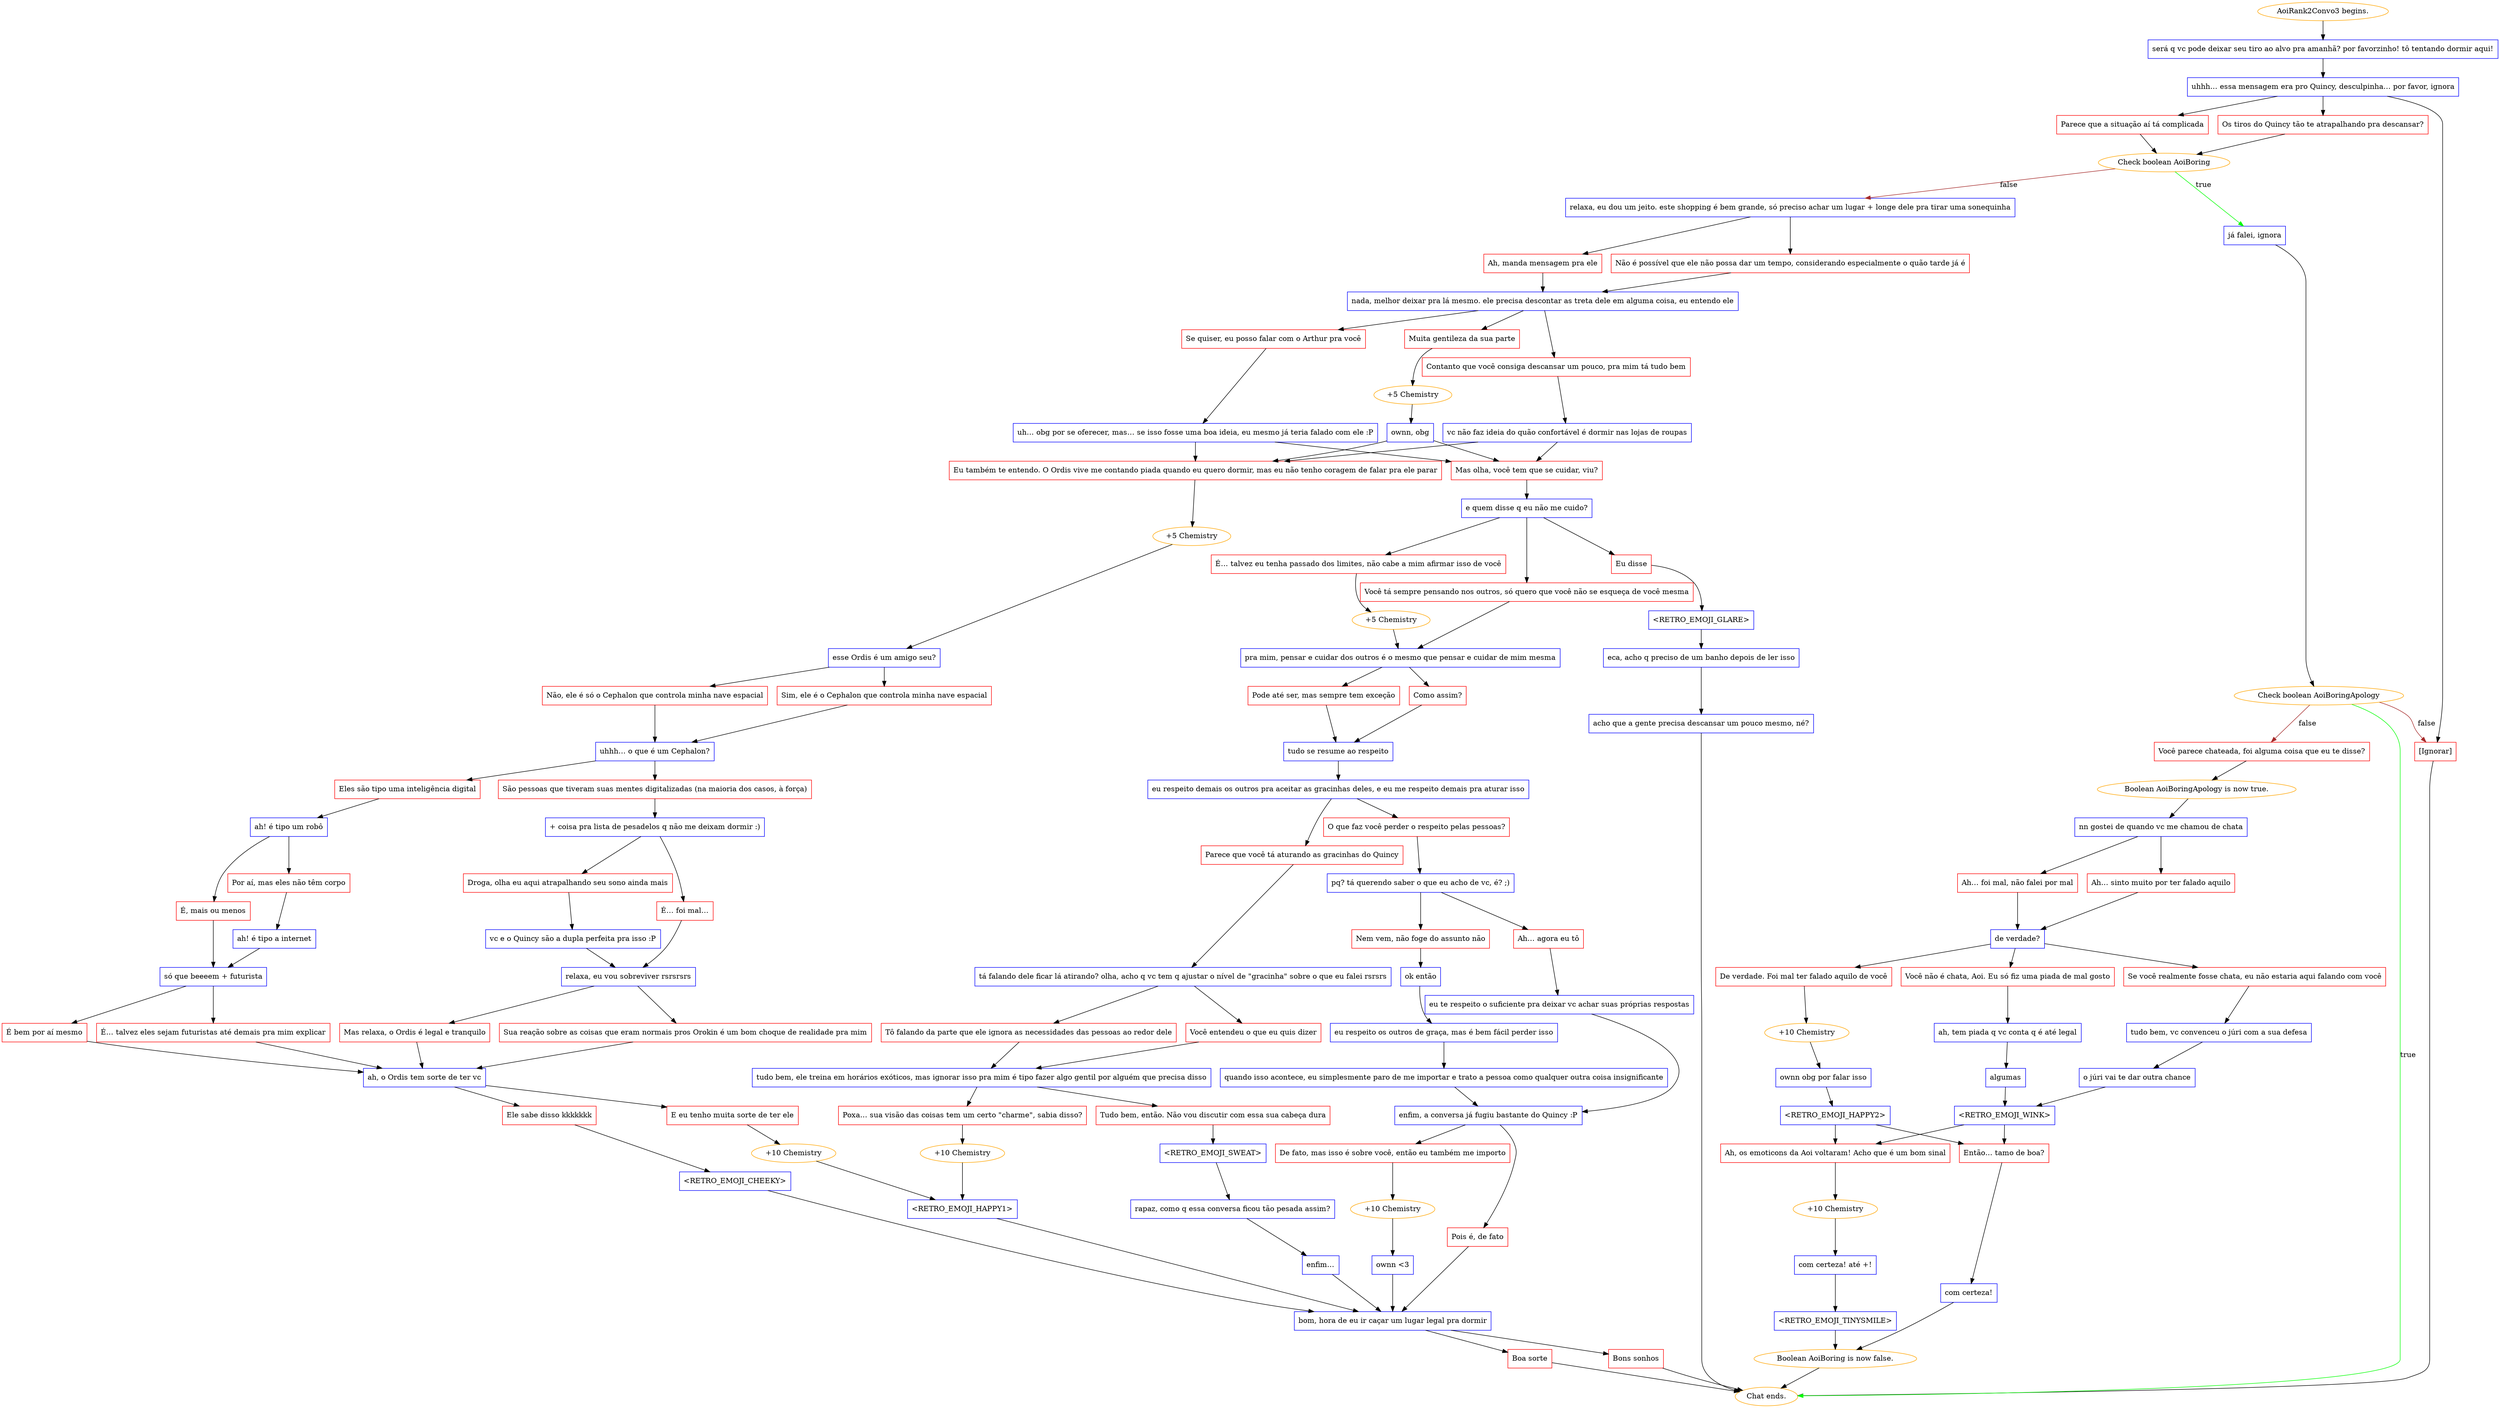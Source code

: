 digraph {
	"AoiRank2Convo3 begins." [color=orange];
		"AoiRank2Convo3 begins." -> j7489046;
	j7489046 [label="será q vc pode deixar seu tiro ao alvo pra amanhã? por favorzinho! tô tentando dormir aqui!",shape=box,color=blue];
		j7489046 -> j3452901268;
	j3452901268 [label="uhhh… essa mensagem era pro Quincy, desculpinha… por favor, ignora",shape=box,color=blue];
		j3452901268 -> j3655314172;
		j3452901268 -> j1840590787;
		j3452901268 -> j1678137900;
	j3655314172 [label="Os tiros do Quincy tão te atrapalhando pra descansar?",shape=box,color=red];
		j3655314172 -> j984047784;
	j1840590787 [label="Parece que a situação aí tá complicada",shape=box,color=red];
		j1840590787 -> j984047784;
	j1678137900 [label="[Ignorar]",shape=box,color=red];
		j1678137900 -> "Chat ends.";
	j984047784 [label="Check boolean AoiBoring",color=orange];
		j984047784 -> j2720411969 [label=true,color=green];
		j984047784 -> j1064289069 [label=false,color=brown];
	"Chat ends." [color=orange];
	j2720411969 [label="já falei, ignora",shape=box,color=blue];
		j2720411969 -> j1748829211;
	j1064289069 [label="relaxa, eu dou um jeito. este shopping é bem grande, só preciso achar um lugar + longe dele pra tirar uma sonequinha",shape=box,color=blue];
		j1064289069 -> j2963731223;
		j1064289069 -> j2088639513;
	j1748829211 [label="Check boolean AoiBoringApology",color=orange];
		j1748829211 -> "Chat ends." [label=true,color=green];
		j1748829211 -> j960216603 [label=false,color=brown];
		j1748829211 -> j1678137900 [label=false,color=brown];
	j2963731223 [label="Não é possível que ele não possa dar um tempo, considerando especialmente o quão tarde já é",shape=box,color=red];
		j2963731223 -> j3747416065;
	j2088639513 [label="Ah, manda mensagem pra ele",shape=box,color=red];
		j2088639513 -> j3747416065;
	j960216603 [label="Você parece chateada, foi alguma coisa que eu te disse?",shape=box,color=red];
		j960216603 -> j2133250413;
	j3747416065 [label="nada, melhor deixar pra lá mesmo. ele precisa descontar as treta dele em alguma coisa, eu entendo ele",shape=box,color=blue];
		j3747416065 -> j1499258023;
		j3747416065 -> j181541645;
		j3747416065 -> j3327798369;
	j2133250413 [label="Boolean AoiBoringApology is now true.",color=orange];
		j2133250413 -> j2832802760;
	j1499258023 [label="Se quiser, eu posso falar com o Arthur pra você",shape=box,color=red];
		j1499258023 -> j4094994362;
	j181541645 [label="Muita gentileza da sua parte",shape=box,color=red];
		j181541645 -> j1391597182;
	j3327798369 [label="Contanto que você consiga descansar um pouco, pra mim tá tudo bem",shape=box,color=red];
		j3327798369 -> j1187386411;
	j2832802760 [label="nn gostei de quando vc me chamou de chata",shape=box,color=blue];
		j2832802760 -> j2172783040;
		j2832802760 -> j949876900;
	j4094994362 [label="uh… obg por se oferecer, mas… se isso fosse uma boa ideia, eu mesmo já teria falado com ele :P",shape=box,color=blue];
		j4094994362 -> j3604296093;
		j4094994362 -> j1838857275;
	j1391597182 [label="+5 Chemistry",color=orange];
		j1391597182 -> j2273475227;
	j1187386411 [label="vc não faz ideia do quão confortável é dormir nas lojas de roupas",shape=box,color=blue];
		j1187386411 -> j3604296093;
		j1187386411 -> j1838857275;
	j2172783040 [label="Ah… foi mal, não falei por mal",shape=box,color=red];
		j2172783040 -> j3795846717;
	j949876900 [label="Ah… sinto muito por ter falado aquilo",shape=box,color=red];
		j949876900 -> j3795846717;
	j3604296093 [label="Eu também te entendo. O Ordis vive me contando piada quando eu quero dormir, mas eu não tenho coragem de falar pra ele parar",shape=box,color=red];
		j3604296093 -> j2167225044;
	j1838857275 [label="Mas olha, você tem que se cuidar, viu?",shape=box,color=red];
		j1838857275 -> j43753562;
	j2273475227 [label="ownn, obg",shape=box,color=blue];
		j2273475227 -> j3604296093;
		j2273475227 -> j1838857275;
	j3795846717 [label="de verdade?",shape=box,color=blue];
		j3795846717 -> j3337880330;
		j3795846717 -> j323856307;
		j3795846717 -> j1090196673;
	j2167225044 [label="+5 Chemistry",color=orange];
		j2167225044 -> j2565654876;
	j43753562 [label="e quem disse q eu não me cuido?",shape=box,color=blue];
		j43753562 -> j2684349201;
		j43753562 -> j2510165929;
		j43753562 -> j3032556761;
	j3337880330 [label="De verdade. Foi mal ter falado aquilo de você",shape=box,color=red];
		j3337880330 -> j3807962389;
	j323856307 [label="Você não é chata, Aoi. Eu só fiz uma piada de mal gosto",shape=box,color=red];
		j323856307 -> j2246192036;
	j1090196673 [label="Se você realmente fosse chata, eu não estaria aqui falando com você",shape=box,color=red];
		j1090196673 -> j1518616392;
	j2565654876 [label="esse Ordis é um amigo seu?",shape=box,color=blue];
		j2565654876 -> j3401580326;
		j2565654876 -> j2945171674;
	j2684349201 [label="Você tá sempre pensando nos outros, só quero que você não se esqueça de você mesma",shape=box,color=red];
		j2684349201 -> j2642724855;
	j2510165929 [label="É… talvez eu tenha passado dos limites, não cabe a mim afirmar isso de você",shape=box,color=red];
		j2510165929 -> j3658544605;
	j3032556761 [label="Eu disse",shape=box,color=red];
		j3032556761 -> j168154009;
	j3807962389 [label="+10 Chemistry",color=orange];
		j3807962389 -> j2435647592;
	j2246192036 [label="ah, tem piada q vc conta q é até legal",shape=box,color=blue];
		j2246192036 -> j3225955193;
	j1518616392 [label="tudo bem, vc convenceu o júri com a sua defesa",shape=box,color=blue];
		j1518616392 -> j1650843227;
	j3401580326 [label="Sim, ele é o Cephalon que controla minha nave espacial",shape=box,color=red];
		j3401580326 -> j2722780146;
	j2945171674 [label="Não, ele é só o Cephalon que controla minha nave espacial",shape=box,color=red];
		j2945171674 -> j2722780146;
	j2642724855 [label="pra mim, pensar e cuidar dos outros é o mesmo que pensar e cuidar de mim mesma",shape=box,color=blue];
		j2642724855 -> j1394239601;
		j2642724855 -> j2211333795;
	j3658544605 [label="+5 Chemistry",color=orange];
		j3658544605 -> j2642724855;
	j168154009 [label="<RETRO_EMOJI_GLARE>",shape=box,color=blue];
		j168154009 -> j471854582;
	j2435647592 [label="ownn obg por falar isso",shape=box,color=blue];
		j2435647592 -> j1995693646;
	j3225955193 [label="algumas",shape=box,color=blue];
		j3225955193 -> j3783714755;
	j1650843227 [label="o júri vai te dar outra chance",shape=box,color=blue];
		j1650843227 -> j3783714755;
	j2722780146 [label="uhhh… o que é um Cephalon?",shape=box,color=blue];
		j2722780146 -> j2109244810;
		j2722780146 -> j3761667572;
	j1394239601 [label="Pode até ser, mas sempre tem exceção",shape=box,color=red];
		j1394239601 -> j3790615430;
	j2211333795 [label="Como assim?",shape=box,color=red];
		j2211333795 -> j3790615430;
	j471854582 [label="eca, acho q preciso de um banho depois de ler isso",shape=box,color=blue];
		j471854582 -> j2614877487;
	j1995693646 [label="<RETRO_EMOJI_HAPPY2>",shape=box,color=blue];
		j1995693646 -> j254164982;
		j1995693646 -> j809434805;
	j3783714755 [label="<RETRO_EMOJI_WINK>",shape=box,color=blue];
		j3783714755 -> j254164982;
		j3783714755 -> j809434805;
	j2109244810 [label="Eles são tipo uma inteligência digital",shape=box,color=red];
		j2109244810 -> j1409547129;
	j3761667572 [label="São pessoas que tiveram suas mentes digitalizadas (na maioria dos casos, à força)",shape=box,color=red];
		j3761667572 -> j3712370194;
	j3790615430 [label="tudo se resume ao respeito",shape=box,color=blue];
		j3790615430 -> j4055104750;
	j2614877487 [label="acho que a gente precisa descansar um pouco mesmo, né?",shape=box,color=blue];
		j2614877487 -> "Chat ends.";
	j254164982 [label="Então… tamo de boa?",shape=box,color=red];
		j254164982 -> j2542735476;
	j809434805 [label="Ah, os emoticons da Aoi voltaram! Acho que é um bom sinal",shape=box,color=red];
		j809434805 -> j3827913595;
	j1409547129 [label="ah! é tipo um robô",shape=box,color=blue];
		j1409547129 -> j4122694612;
		j1409547129 -> j724515546;
	j3712370194 [label="+ coisa pra lista de pesadelos q não me deixam dormir :)",shape=box,color=blue];
		j3712370194 -> j1765861924;
		j3712370194 -> j3500482363;
	j4055104750 [label="eu respeito demais os outros pra aceitar as gracinhas deles, e eu me respeito demais pra aturar isso",shape=box,color=blue];
		j4055104750 -> j4097336045;
		j4055104750 -> j3597585683;
	j2542735476 [label="com certeza!",shape=box,color=blue];
		j2542735476 -> j2581611291;
	j3827913595 [label="+10 Chemistry",color=orange];
		j3827913595 -> j1877751008;
	j4122694612 [label="É, mais ou menos",shape=box,color=red];
		j4122694612 -> j1039967109;
	j724515546 [label="Por aí, mas eles não têm corpo",shape=box,color=red];
		j724515546 -> j2373851961;
	j1765861924 [label="Droga, olha eu aqui atrapalhando seu sono ainda mais",shape=box,color=red];
		j1765861924 -> j422322175;
	j3500482363 [label="É… foi mal…",shape=box,color=red];
		j3500482363 -> j2066231679;
	j4097336045 [label="O que faz você perder o respeito pelas pessoas?",shape=box,color=red];
		j4097336045 -> j4291362903;
	j3597585683 [label="Parece que você tá aturando as gracinhas do Quincy",shape=box,color=red];
		j3597585683 -> j1001662266;
	j2581611291 [label="Boolean AoiBoring is now false.",color=orange];
		j2581611291 -> "Chat ends.";
	j1877751008 [label="com certeza! até +!",shape=box,color=blue];
		j1877751008 -> j153386734;
	j1039967109 [label="só que beeeem + futurista",shape=box,color=blue];
		j1039967109 -> j2192564075;
		j1039967109 -> j3625902316;
	j2373851961 [label="ah! é tipo a internet",shape=box,color=blue];
		j2373851961 -> j1039967109;
	j422322175 [label="vc e o Quincy são a dupla perfeita pra isso :P",shape=box,color=blue];
		j422322175 -> j2066231679;
	j2066231679 [label="relaxa, eu vou sobreviver rsrsrsrs",shape=box,color=blue];
		j2066231679 -> j3774345458;
		j2066231679 -> j1227215958;
	j4291362903 [label="pq? tá querendo saber o que eu acho de vc, é? ;)",shape=box,color=blue];
		j4291362903 -> j440138800;
		j4291362903 -> j2586631562;
	j1001662266 [label="tá falando dele ficar lá atirando? olha, acho q vc tem q ajustar o nível de \"gracinha\" sobre o que eu falei rsrsrs",shape=box,color=blue];
		j1001662266 -> j3475277435;
		j1001662266 -> j3330753565;
	j153386734 [label="<RETRO_EMOJI_TINYSMILE>",shape=box,color=blue];
		j153386734 -> j2581611291;
	j2192564075 [label="É bem por aí mesmo",shape=box,color=red];
		j2192564075 -> j2237834174;
	j3625902316 [label="É… talvez eles sejam futuristas até demais pra mim explicar",shape=box,color=red];
		j3625902316 -> j2237834174;
	j3774345458 [label="Mas relaxa, o Ordis é legal e tranquilo",shape=box,color=red];
		j3774345458 -> j2237834174;
	j1227215958 [label="Sua reação sobre as coisas que eram normais pros Orokin é um bom choque de realidade pra mim",shape=box,color=red];
		j1227215958 -> j2237834174;
	j440138800 [label="Ah… agora eu tô",shape=box,color=red];
		j440138800 -> j1864157827;
	j2586631562 [label="Nem vem, não foge do assunto não",shape=box,color=red];
		j2586631562 -> j480146355;
	j3475277435 [label="Você entendeu o que eu quis dizer",shape=box,color=red];
		j3475277435 -> j1008186826;
	j3330753565 [label="Tô falando da parte que ele ignora as necessidades das pessoas ao redor dele",shape=box,color=red];
		j3330753565 -> j1008186826;
	j2237834174 [label="ah, o Ordis tem sorte de ter vc",shape=box,color=blue];
		j2237834174 -> j2763422590;
		j2237834174 -> j3108518728;
	j1864157827 [label="eu te respeito o suficiente pra deixar vc achar suas próprias respostas",shape=box,color=blue];
		j1864157827 -> j3109198596;
	j480146355 [label="ok então",shape=box,color=blue];
		j480146355 -> j2575653284;
	j1008186826 [label="tudo bem, ele treina em horários exóticos, mas ignorar isso pra mim é tipo fazer algo gentil por alguém que precisa disso",shape=box,color=blue];
		j1008186826 -> j2679646442;
		j1008186826 -> j3929005893;
	j2763422590 [label="Ele sabe disso kkkkkkk",shape=box,color=red];
		j2763422590 -> j2056329806;
	j3108518728 [label="E eu tenho muita sorte de ter ele",shape=box,color=red];
		j3108518728 -> j1178908095;
	j3109198596 [label="enfim, a conversa já fugiu bastante do Quincy :P",shape=box,color=blue];
		j3109198596 -> j1434223858;
		j3109198596 -> j1005454405;
	j2575653284 [label="eu respeito os outros de graça, mas é bem fácil perder isso",shape=box,color=blue];
		j2575653284 -> j2423651523;
	j2679646442 [label="Tudo bem, então. Não vou discutir com essa sua cabeça dura",shape=box,color=red];
		j2679646442 -> j1582815582;
	j3929005893 [label="Poxa… sua visão das coisas tem um certo \"charme\", sabia disso?",shape=box,color=red];
		j3929005893 -> j3826841021;
	j2056329806 [label="<RETRO_EMOJI_CHEEKY>",shape=box,color=blue];
		j2056329806 -> j515671050;
	j1178908095 [label="+10 Chemistry",color=orange];
		j1178908095 -> j3279586511;
	j1434223858 [label="De fato, mas isso é sobre você, então eu também me importo",shape=box,color=red];
		j1434223858 -> j3724867805;
	j1005454405 [label="Pois é, de fato",shape=box,color=red];
		j1005454405 -> j515671050;
	j2423651523 [label="quando isso acontece, eu simplesmente paro de me importar e trato a pessoa como qualquer outra coisa insignificante",shape=box,color=blue];
		j2423651523 -> j3109198596;
	j1582815582 [label="<RETRO_EMOJI_SWEAT>",shape=box,color=blue];
		j1582815582 -> j3280046604;
	j3826841021 [label="+10 Chemistry",color=orange];
		j3826841021 -> j3279586511;
	j515671050 [label="bom, hora de eu ir caçar um lugar legal pra dormir",shape=box,color=blue];
		j515671050 -> j1177933613;
		j515671050 -> j396682319;
	j3279586511 [label="<RETRO_EMOJI_HAPPY1>",shape=box,color=blue];
		j3279586511 -> j515671050;
	j3724867805 [label="+10 Chemistry",color=orange];
		j3724867805 -> j3817768068;
	j3280046604 [label="rapaz, como q essa conversa ficou tão pesada assim?",shape=box,color=blue];
		j3280046604 -> j2421888364;
	j1177933613 [label="Boa sorte",shape=box,color=red];
		j1177933613 -> "Chat ends.";
	j396682319 [label="Bons sonhos",shape=box,color=red];
		j396682319 -> "Chat ends.";
	j3817768068 [label="ownn <3",shape=box,color=blue];
		j3817768068 -> j515671050;
	j2421888364 [label="enfim…",shape=box,color=blue];
		j2421888364 -> j515671050;
}